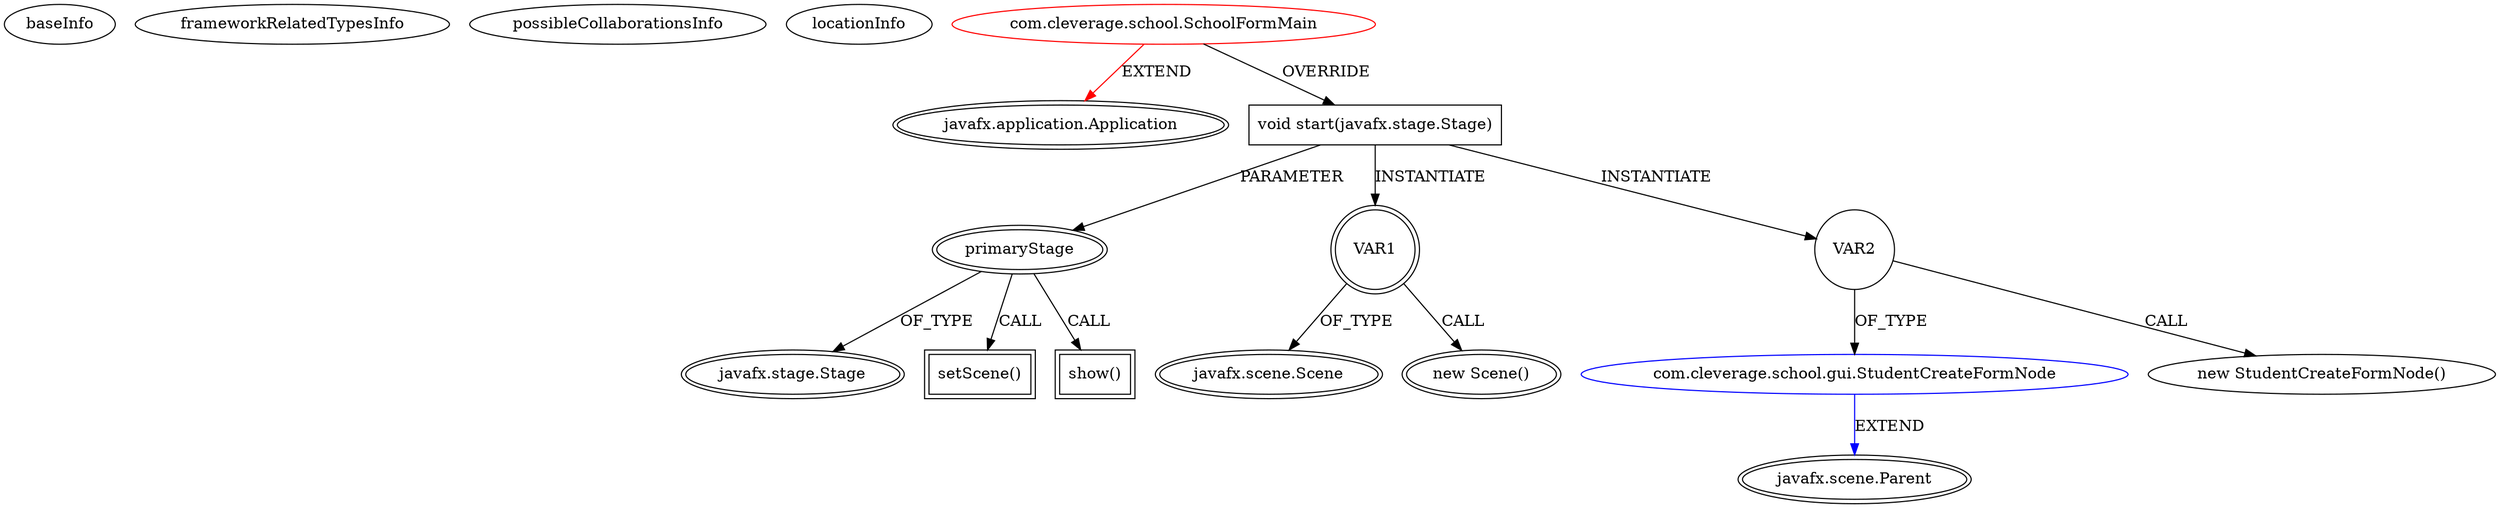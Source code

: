 digraph {
baseInfo[graphId=3806,category="extension_graph",isAnonymous=false,possibleRelation=true]
frameworkRelatedTypesInfo[0="javafx.application.Application"]
possibleCollaborationsInfo[0="3806~OVERRIDING_METHOD_DECLARATION-INSTANTIATION-~javafx.application.Application ~javafx.scene.Parent ~false~false"]
locationInfo[projectName="olmetadavid-schoolbook",filePath="/olmetadavid-schoolbook/schoolbook-master/src/com/cleverage/school/SchoolFormMain.java",contextSignature="SchoolFormMain",graphId="3806"]
0[label="com.cleverage.school.SchoolFormMain",vertexType="ROOT_CLIENT_CLASS_DECLARATION",isFrameworkType=false,color=red]
1[label="javafx.application.Application",vertexType="FRAMEWORK_CLASS_TYPE",isFrameworkType=true,peripheries=2]
2[label="void start(javafx.stage.Stage)",vertexType="OVERRIDING_METHOD_DECLARATION",isFrameworkType=false,shape=box]
3[label="primaryStage",vertexType="PARAMETER_DECLARATION",isFrameworkType=true,peripheries=2]
4[label="javafx.stage.Stage",vertexType="FRAMEWORK_CLASS_TYPE",isFrameworkType=true,peripheries=2]
6[label="setScene()",vertexType="INSIDE_CALL",isFrameworkType=true,peripheries=2,shape=box]
8[label="VAR1",vertexType="VARIABLE_EXPRESION",isFrameworkType=true,peripheries=2,shape=circle]
9[label="javafx.scene.Scene",vertexType="FRAMEWORK_CLASS_TYPE",isFrameworkType=true,peripheries=2]
7[label="new Scene()",vertexType="CONSTRUCTOR_CALL",isFrameworkType=true,peripheries=2]
11[label="VAR2",vertexType="VARIABLE_EXPRESION",isFrameworkType=false,shape=circle]
12[label="com.cleverage.school.gui.StudentCreateFormNode",vertexType="REFERENCE_CLIENT_CLASS_DECLARATION",isFrameworkType=false,color=blue]
13[label="javafx.scene.Parent",vertexType="FRAMEWORK_CLASS_TYPE",isFrameworkType=true,peripheries=2]
10[label="new StudentCreateFormNode()",vertexType="CONSTRUCTOR_CALL",isFrameworkType=false]
15[label="show()",vertexType="INSIDE_CALL",isFrameworkType=true,peripheries=2,shape=box]
0->1[label="EXTEND",color=red]
0->2[label="OVERRIDE"]
3->4[label="OF_TYPE"]
2->3[label="PARAMETER"]
3->6[label="CALL"]
2->8[label="INSTANTIATE"]
8->9[label="OF_TYPE"]
8->7[label="CALL"]
2->11[label="INSTANTIATE"]
12->13[label="EXTEND",color=blue]
11->12[label="OF_TYPE"]
11->10[label="CALL"]
3->15[label="CALL"]
}
